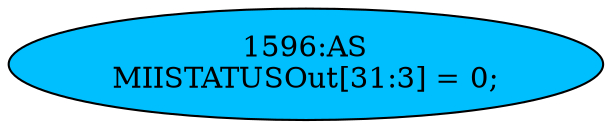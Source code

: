 strict digraph "" {
	node [label="\N"];
	"1596:AS"	 [ast="<pyverilog.vparser.ast.Assign object at 0x7fbdee036210>",
		def_var="['MIISTATUSOut']",
		fillcolor=deepskyblue,
		label="1596:AS
MIISTATUSOut[31:3] = 0;",
		statements="[]",
		style=filled,
		typ=Assign,
		use_var="[]"];
}
